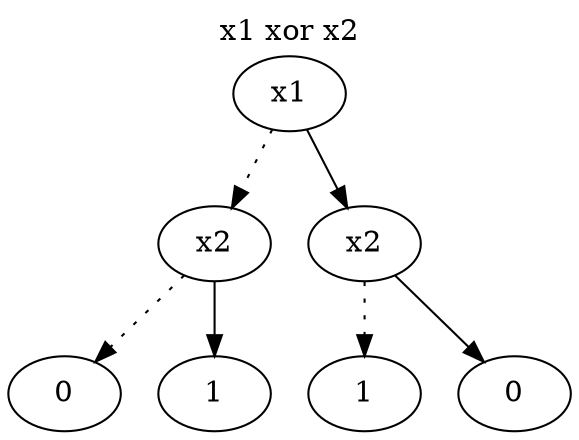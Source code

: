 digraph G {
labelloc="t"
label="x1 xor x2"
1 [label="x1"]
1 -> 2 [style=dotted]
2 [label="x2"]
2 -> 3 [style=dotted]
3 [label="0"]
2 -> 4
4 [label="1"]
1 -> 5
5 [label="x2"]
5 -> 6 [style=dotted]
6 [label="1"]
5 -> 7
7 [label="0"]
}